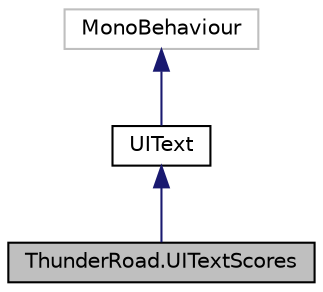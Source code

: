 digraph "ThunderRoad.UITextScores"
{
 // LATEX_PDF_SIZE
  edge [fontname="Helvetica",fontsize="10",labelfontname="Helvetica",labelfontsize="10"];
  node [fontname="Helvetica",fontsize="10",shape=record];
  Node1 [label="ThunderRoad.UITextScores",height=0.2,width=0.4,color="black", fillcolor="grey75", style="filled", fontcolor="black",tooltip="Class UITextScores. Implements the ThunderRoad.UIText"];
  Node2 -> Node1 [dir="back",color="midnightblue",fontsize="10",style="solid",fontname="Helvetica"];
  Node2 [label="UIText",height=0.2,width=0.4,color="black", fillcolor="white", style="filled",URL="$class_thunder_road_1_1_u_i_text.html",tooltip="Class UIText. Implements the UnityEngine.MonoBehaviour"];
  Node3 -> Node2 [dir="back",color="midnightblue",fontsize="10",style="solid",fontname="Helvetica"];
  Node3 [label="MonoBehaviour",height=0.2,width=0.4,color="grey75", fillcolor="white", style="filled",tooltip=" "];
}
